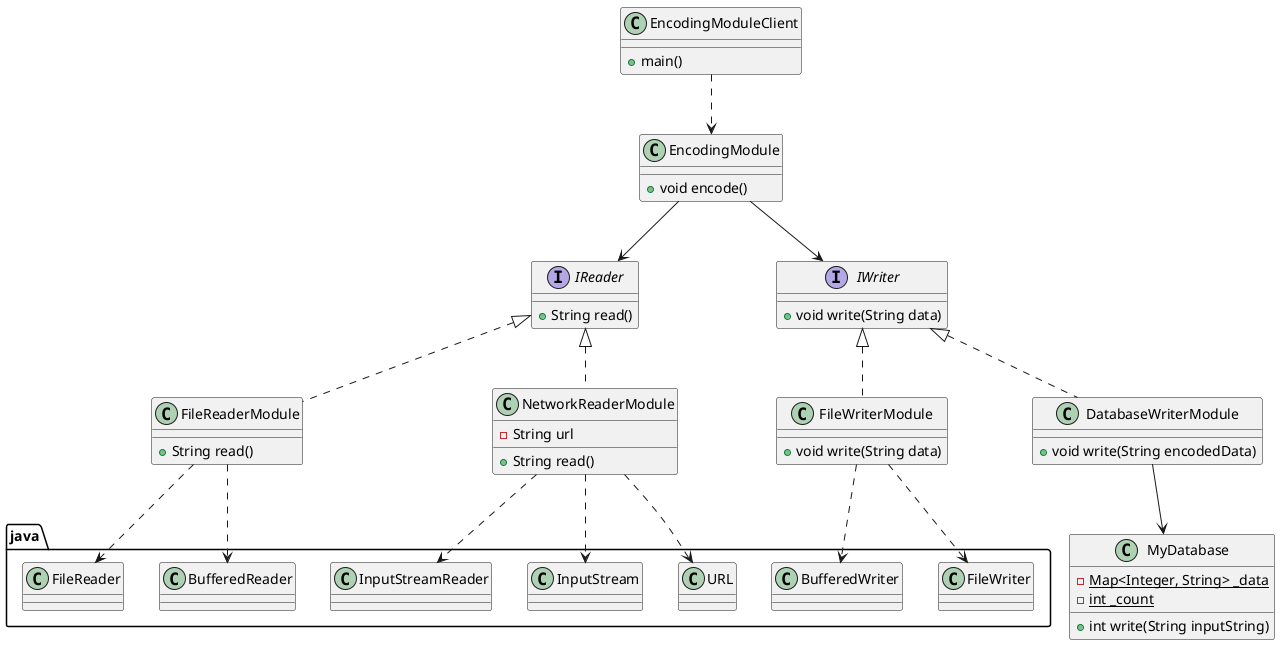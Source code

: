 @startuml DIP_solution

interface IReader {
    + String read()
}
interface IWriter {
    + void write(String data)
}

class EncodingModule {
    + void encode()
}
EncodingModule --> IReader
EncodingModule --> IWriter


class EncodingModuleClient{
    + main()
}
EncodingModuleClient ..> EncodingModule

class MyDatabase {
    - {static} Map<Integer, String> _data
    - {static} int _count
    + int write(String inputString)
}

class FileReaderModule {
    + String read()
}
IReader <|.. FileReaderModule
FileReaderModule ..> java.BufferedReader
FileReaderModule ..> java.FileReader

class FileWriterModule {
    + void write(String data)
}
IWriter <|.. FileWriterModule
FileWriterModule ..> java.BufferedWriter
FileWriterModule ..> java.FileWriter


class DatabaseWriterModule {
    + void write(String encodedData)
}
IWriter <|.. DatabaseWriterModule
DatabaseWriterModule --> MyDatabase

class NetworkReaderModule {
    - String url
    + String read()
}
IReader <|.. NetworkReaderModule
NetworkReaderModule ..> java.InputStream
NetworkReaderModule ..> java.InputStreamReader
NetworkReaderModule ..> java.URL
@enduml